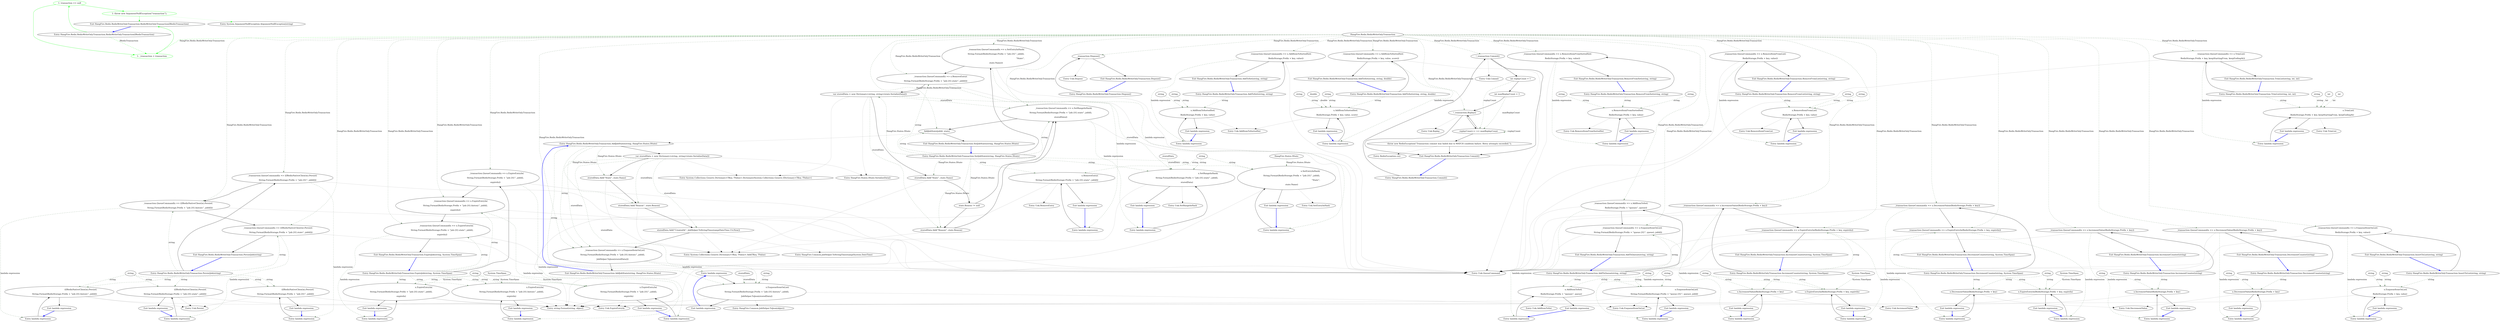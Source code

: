 digraph  {
d1 [cluster="HangFire.Redis.RedisWriteOnlyTransaction.RedisWriteOnlyTransaction(IRedisTransaction)", color=green, community=0, label="1: transaction == null", span="31-31"];
d0 [cluster="HangFire.Redis.RedisWriteOnlyTransaction.RedisWriteOnlyTransaction(IRedisTransaction)", label="Entry HangFire.Redis.RedisWriteOnlyTransaction.RedisWriteOnlyTransaction(IRedisTransaction)", span="29-29"];
d2 [cluster="HangFire.Redis.RedisWriteOnlyTransaction.RedisWriteOnlyTransaction(IRedisTransaction)", color=green, community=0, label="1: throw new ArgumentNullException(''transaction'');", span="31-31"];
d3 [cluster="HangFire.Redis.RedisWriteOnlyTransaction.RedisWriteOnlyTransaction(IRedisTransaction)", color=green, community=0, label="1: _transaction = transaction", span="33-33"];
d176 [label="HangFire.Redis.RedisWriteOnlyTransaction", span=""];
d4 [cluster="HangFire.Redis.RedisWriteOnlyTransaction.RedisWriteOnlyTransaction(IRedisTransaction)", label="Exit HangFire.Redis.RedisWriteOnlyTransaction.RedisWriteOnlyTransaction(IRedisTransaction)", span="29-29"];
d5 [cluster="System.ArgumentNullException.ArgumentNullException(string)", label="Entry System.ArgumentNullException.ArgumentNullException(string)", span="0-0"];
d7 [cluster="HangFire.Redis.RedisWriteOnlyTransaction.Dispose()", label="_transaction.Dispose()", span="38-38"];
d11 [cluster="HangFire.Redis.RedisWriteOnlyTransaction.Commit()", label="!_transaction.Commit()", span="43-43"];
d14 [cluster="HangFire.Redis.RedisWriteOnlyTransaction.Commit()", label="!_transaction.Replay()", span="52-52"];
d22 [cluster="HangFire.Redis.RedisWriteOnlyTransaction.ExpireJob(string, System.TimeSpan)", label="_transaction.QueueCommand(x => x.ExpireEntryIn(\r\n                String.Format(RedisStorage.Prefix + ''job:{0}'', jobId),\r\n                expireIn))", span="64-66"];
d23 [cluster="HangFire.Redis.RedisWriteOnlyTransaction.ExpireJob(string, System.TimeSpan)", label="_transaction.QueueCommand(x => x.ExpireEntryIn(\r\n                String.Format(RedisStorage.Prefix + ''job:{0}:history'', jobId),\r\n                expireIn))", span="68-70"];
d24 [cluster="HangFire.Redis.RedisWriteOnlyTransaction.ExpireJob(string, System.TimeSpan)", label="_transaction.QueueCommand(x => x.ExpireEntryIn(\r\n                String.Format(RedisStorage.Prefix + ''job:{0}:state'', jobId),\r\n                expireIn))", span="72-74"];
d39 [cluster="HangFire.Redis.RedisWriteOnlyTransaction.PersistJob(string)", label="_transaction.QueueCommand(x => ((IRedisNativeClient)x).Persist(\r\n                String.Format(RedisStorage.Prefix + ''job:{0}'', jobId)))", span="79-80"];
d40 [cluster="HangFire.Redis.RedisWriteOnlyTransaction.PersistJob(string)", label="_transaction.QueueCommand(x => ((IRedisNativeClient)x).Persist(\r\n                String.Format(RedisStorage.Prefix + ''job:{0}:history'', jobId)))", span="81-82"];
d41 [cluster="HangFire.Redis.RedisWriteOnlyTransaction.PersistJob(string)", label="_transaction.QueueCommand(x => ((IRedisNativeClient)x).Persist(\r\n                String.Format(RedisStorage.Prefix + ''job:{0}:state'', jobId)))", span="83-84"];
d54 [cluster="HangFire.Redis.RedisWriteOnlyTransaction.SetJobState(string, HangFire.States.IState)", label="_transaction.QueueCommand(x => x.SetEntryInHash(\r\n                String.Format(RedisStorage.Prefix + ''job:{0}'', jobId),\r\n                ''State'',\r\n                state.Name))", span="89-92"];
d55 [cluster="HangFire.Redis.RedisWriteOnlyTransaction.SetJobState(string, HangFire.States.IState)", label="_transaction.QueueCommand(x => x.RemoveEntry(\r\n                String.Format(RedisStorage.Prefix + ''job:{0}:state'', jobId)))", span="94-95"];
d60 [cluster="HangFire.Redis.RedisWriteOnlyTransaction.SetJobState(string, HangFire.States.IState)", label="_transaction.QueueCommand(x => x.SetRangeInHash(\r\n                String.Format(RedisStorage.Prefix + ''job:{0}:state'', jobId),\r\n                storedData))", span="105-107"];
d61 [cluster="HangFire.Redis.RedisWriteOnlyTransaction.SetJobState(string, HangFire.States.IState)", label="AddJobState(jobId, state)", span="109-109"];
d83 [cluster="HangFire.Redis.RedisWriteOnlyTransaction.AddJobState(string, HangFire.States.IState)", label="_transaction.QueueCommand(x => x.EnqueueItemOnList(\r\n                String.Format(RedisStorage.Prefix + ''job:{0}:history'', jobId),\r\n                JobHelper.ToJson(storedData)))", span="119-121"];
d92 [cluster="HangFire.Redis.RedisWriteOnlyTransaction.AddToQueue(string, string)", label="_transaction.QueueCommand(x => x.AddItemToSet(\r\n                RedisStorage.Prefix + ''queues'', queue))", span="126-127"];
d93 [cluster="HangFire.Redis.RedisWriteOnlyTransaction.AddToQueue(string, string)", label="_transaction.QueueCommand(x => x.EnqueueItemOnList(\r\n                String.Format(RedisStorage.Prefix + ''queue:{0}'', queue), jobId))", span="129-130"];
d103 [cluster="HangFire.Redis.RedisWriteOnlyTransaction.IncrementCounter(string)", label="_transaction.QueueCommand(x => x.IncrementValue(RedisStorage.Prefix + key))", span="135-135"];
d110 [cluster="HangFire.Redis.RedisWriteOnlyTransaction.IncrementCounter(string, System.TimeSpan)", label="_transaction.QueueCommand(x => x.IncrementValue(RedisStorage.Prefix + key))", span="140-140"];
d111 [cluster="HangFire.Redis.RedisWriteOnlyTransaction.IncrementCounter(string, System.TimeSpan)", label="_transaction.QueueCommand(x => x.ExpireEntryIn(RedisStorage.Prefix + key, expireIn))", span="141-141"];
d120 [cluster="HangFire.Redis.RedisWriteOnlyTransaction.DecrementCounter(string)", label="_transaction.QueueCommand(x => x.DecrementValue(RedisStorage.Prefix + key))", span="146-146"];
d127 [cluster="HangFire.Redis.RedisWriteOnlyTransaction.DecrementCounter(string, System.TimeSpan)", label="_transaction.QueueCommand(x => x.DecrementValue(RedisStorage.Prefix + key))", span="151-151"];
d128 [cluster="HangFire.Redis.RedisWriteOnlyTransaction.DecrementCounter(string, System.TimeSpan)", label="_transaction.QueueCommand(x => x.ExpireEntryIn(RedisStorage.Prefix + key, expireIn))", span="152-152"];
d137 [cluster="HangFire.Redis.RedisWriteOnlyTransaction.AddToSet(string, string)", label="_transaction.QueueCommand(x => x.AddItemToSortedSet(\r\n                RedisStorage.Prefix + key, value))", span="157-158"];
d144 [cluster="HangFire.Redis.RedisWriteOnlyTransaction.AddToSet(string, string, double)", label="_transaction.QueueCommand(x => x.AddItemToSortedSet(\r\n                RedisStorage.Prefix + key, value, score))", span="163-164"];
d150 [cluster="HangFire.Redis.RedisWriteOnlyTransaction.RemoveFromSet(string, string)", label="_transaction.QueueCommand(x => x.RemoveItemFromSortedSet(\r\n                RedisStorage.Prefix + key, value))", span="169-170"];
d157 [cluster="HangFire.Redis.RedisWriteOnlyTransaction.InsertToList(string, string)", label="_transaction.QueueCommand(x => x.EnqueueItemOnList(\r\n                RedisStorage.Prefix + key, value))", span="175-176"];
d163 [cluster="HangFire.Redis.RedisWriteOnlyTransaction.RemoveFromList(string, string)", label="_transaction.QueueCommand(x => x.RemoveItemFromList(\r\n                RedisStorage.Prefix + key, value))", span="181-182"];
d170 [cluster="HangFire.Redis.RedisWriteOnlyTransaction.TrimList(string, int, int)", label="_transaction.QueueCommand(x => x.TrimList(\r\n                RedisStorage.Prefix + key, keepStartingFrom, keepEndingAt))", span="188-189"];
d6 [cluster="HangFire.Redis.RedisWriteOnlyTransaction.Dispose()", label="Entry HangFire.Redis.RedisWriteOnlyTransaction.Dispose()", span="36-36"];
d8 [cluster="HangFire.Redis.RedisWriteOnlyTransaction.Dispose()", label="Exit HangFire.Redis.RedisWriteOnlyTransaction.Dispose()", span="36-36"];
d9 [cluster="Unk.Dispose", label="Entry Unk.Dispose", span=""];
d10 [cluster="HangFire.Redis.RedisWriteOnlyTransaction.Commit()", label="Entry HangFire.Redis.RedisWriteOnlyTransaction.Commit()", span="41-41"];
d12 [cluster="HangFire.Redis.RedisWriteOnlyTransaction.Commit()", label="int replayCount = 1", span="49-49"];
d17 [cluster="HangFire.Redis.RedisWriteOnlyTransaction.Commit()", label="Exit HangFire.Redis.RedisWriteOnlyTransaction.Commit()", span="41-41"];
d18 [cluster="Unk.Commit", label="Entry Unk.Commit", span=""];
d13 [cluster="HangFire.Redis.RedisWriteOnlyTransaction.Commit()", label="int maxReplayCount = 3", span="50-50"];
d15 [cluster="HangFire.Redis.RedisWriteOnlyTransaction.Commit()", label="replayCount++ >= maxReplayCount", span="54-54"];
d19 [cluster="Unk.Replay", label="Entry Unk.Replay", span=""];
d21 [cluster="HangFire.Redis.RedisWriteOnlyTransaction.ExpireJob(string, System.TimeSpan)", label="Entry HangFire.Redis.RedisWriteOnlyTransaction.ExpireJob(string, System.TimeSpan)", span="62-62"];
d26 [cluster="Unk.QueueCommand", label="Entry Unk.QueueCommand", span=""];
d27 [cluster="lambda expression", label="Entry lambda expression", span="64-66"];
d32 [cluster="lambda expression", label="Entry lambda expression", span="68-70"];
d25 [cluster="HangFire.Redis.RedisWriteOnlyTransaction.ExpireJob(string, System.TimeSpan)", label="Exit HangFire.Redis.RedisWriteOnlyTransaction.ExpireJob(string, System.TimeSpan)", span="62-62"];
d35 [cluster="lambda expression", label="Entry lambda expression", span="72-74"];
d38 [cluster="HangFire.Redis.RedisWriteOnlyTransaction.PersistJob(string)", label="Entry HangFire.Redis.RedisWriteOnlyTransaction.PersistJob(string)", span="77-77"];
d43 [cluster="lambda expression", label="Entry lambda expression", span="79-80"];
d47 [cluster="lambda expression", label="Entry lambda expression", span="81-82"];
d42 [cluster="HangFire.Redis.RedisWriteOnlyTransaction.PersistJob(string)", label="Exit HangFire.Redis.RedisWriteOnlyTransaction.PersistJob(string)", span="77-77"];
d50 [cluster="lambda expression", label="Entry lambda expression", span="83-84"];
d53 [cluster="HangFire.Redis.RedisWriteOnlyTransaction.SetJobState(string, HangFire.States.IState)", label="Entry HangFire.Redis.RedisWriteOnlyTransaction.SetJobState(string, HangFire.States.IState)", span="87-87"];
d67 [cluster="lambda expression", label="Entry lambda expression", span="89-92"];
d56 [cluster="HangFire.Redis.RedisWriteOnlyTransaction.SetJobState(string, HangFire.States.IState)", label="var storedData = new Dictionary<string, string>(state.SerializeData())", span="97-97"];
d71 [cluster="lambda expression", label="Entry lambda expression", span="94-95"];
d58 [cluster="HangFire.Redis.RedisWriteOnlyTransaction.SetJobState(string, HangFire.States.IState)", label="state.Reason != null", span="100-100"];
d59 [cluster="HangFire.Redis.RedisWriteOnlyTransaction.SetJobState(string, HangFire.States.IState)", label="storedData.Add(''Reason'', state.Reason)", span="102-102"];
d75 [cluster="lambda expression", label="Entry lambda expression", span="105-107"];
d62 [cluster="HangFire.Redis.RedisWriteOnlyTransaction.SetJobState(string, HangFire.States.IState)", label="Exit HangFire.Redis.RedisWriteOnlyTransaction.SetJobState(string, HangFire.States.IState)", span="87-87"];
d66 [cluster="HangFire.Redis.RedisWriteOnlyTransaction.AddJobState(string, HangFire.States.IState)", label="Entry HangFire.Redis.RedisWriteOnlyTransaction.AddJobState(string, HangFire.States.IState)", span="112-112"];
d79 [cluster="HangFire.Redis.RedisWriteOnlyTransaction.AddJobState(string, HangFire.States.IState)", label="var storedData = new Dictionary<string, string>(state.SerializeData())", span="114-114"];
d82 [cluster="HangFire.Redis.RedisWriteOnlyTransaction.AddJobState(string, HangFire.States.IState)", label="storedData.Add(''CreatedAt'', JobHelper.ToStringTimestamp(DateTime.UtcNow))", span="117-117"];
d84 [cluster="HangFire.Redis.RedisWriteOnlyTransaction.AddJobState(string, HangFire.States.IState)", label="Exit HangFire.Redis.RedisWriteOnlyTransaction.AddJobState(string, HangFire.States.IState)", span="112-112"];
d86 [cluster="lambda expression", label="Entry lambda expression", span="119-121"];
d91 [cluster="HangFire.Redis.RedisWriteOnlyTransaction.AddToQueue(string, string)", label="Entry HangFire.Redis.RedisWriteOnlyTransaction.AddToQueue(string, string)", span="124-124"];
d95 [cluster="lambda expression", label="Entry lambda expression", span="126-127"];
d94 [cluster="HangFire.Redis.RedisWriteOnlyTransaction.AddToQueue(string, string)", label="Exit HangFire.Redis.RedisWriteOnlyTransaction.AddToQueue(string, string)", span="124-124"];
d99 [cluster="lambda expression", label="Entry lambda expression", span="129-130"];
d102 [cluster="HangFire.Redis.RedisWriteOnlyTransaction.IncrementCounter(string)", label="Entry HangFire.Redis.RedisWriteOnlyTransaction.IncrementCounter(string)", span="133-133"];
d104 [cluster="HangFire.Redis.RedisWriteOnlyTransaction.IncrementCounter(string)", label="Exit HangFire.Redis.RedisWriteOnlyTransaction.IncrementCounter(string)", span="133-133"];
d105 [cluster="lambda expression", label="Entry lambda expression", span="135-135"];
d109 [cluster="HangFire.Redis.RedisWriteOnlyTransaction.IncrementCounter(string, System.TimeSpan)", label="Entry HangFire.Redis.RedisWriteOnlyTransaction.IncrementCounter(string, System.TimeSpan)", span="138-138"];
d113 [cluster="lambda expression", label="Entry lambda expression", span="140-140"];
d112 [cluster="HangFire.Redis.RedisWriteOnlyTransaction.IncrementCounter(string, System.TimeSpan)", label="Exit HangFire.Redis.RedisWriteOnlyTransaction.IncrementCounter(string, System.TimeSpan)", span="138-138"];
d116 [cluster="lambda expression", label="Entry lambda expression", span="141-141"];
d119 [cluster="HangFire.Redis.RedisWriteOnlyTransaction.DecrementCounter(string)", label="Entry HangFire.Redis.RedisWriteOnlyTransaction.DecrementCounter(string)", span="144-144"];
d121 [cluster="HangFire.Redis.RedisWriteOnlyTransaction.DecrementCounter(string)", label="Exit HangFire.Redis.RedisWriteOnlyTransaction.DecrementCounter(string)", span="144-144"];
d122 [cluster="lambda expression", label="Entry lambda expression", span="146-146"];
d126 [cluster="HangFire.Redis.RedisWriteOnlyTransaction.DecrementCounter(string, System.TimeSpan)", label="Entry HangFire.Redis.RedisWriteOnlyTransaction.DecrementCounter(string, System.TimeSpan)", span="149-149"];
d130 [cluster="lambda expression", label="Entry lambda expression", span="151-151"];
d129 [cluster="HangFire.Redis.RedisWriteOnlyTransaction.DecrementCounter(string, System.TimeSpan)", label="Exit HangFire.Redis.RedisWriteOnlyTransaction.DecrementCounter(string, System.TimeSpan)", span="149-149"];
d133 [cluster="lambda expression", label="Entry lambda expression", span="152-152"];
d136 [cluster="HangFire.Redis.RedisWriteOnlyTransaction.AddToSet(string, string)", label="Entry HangFire.Redis.RedisWriteOnlyTransaction.AddToSet(string, string)", span="155-155"];
d138 [cluster="HangFire.Redis.RedisWriteOnlyTransaction.AddToSet(string, string)", label="Exit HangFire.Redis.RedisWriteOnlyTransaction.AddToSet(string, string)", span="155-155"];
d139 [cluster="lambda expression", label="Entry lambda expression", span="157-158"];
d143 [cluster="HangFire.Redis.RedisWriteOnlyTransaction.AddToSet(string, string, double)", label="Entry HangFire.Redis.RedisWriteOnlyTransaction.AddToSet(string, string, double)", span="161-161"];
d145 [cluster="HangFire.Redis.RedisWriteOnlyTransaction.AddToSet(string, string, double)", label="Exit HangFire.Redis.RedisWriteOnlyTransaction.AddToSet(string, string, double)", span="161-161"];
d146 [cluster="lambda expression", label="Entry lambda expression", span="163-164"];
d149 [cluster="HangFire.Redis.RedisWriteOnlyTransaction.RemoveFromSet(string, string)", label="Entry HangFire.Redis.RedisWriteOnlyTransaction.RemoveFromSet(string, string)", span="167-167"];
d151 [cluster="HangFire.Redis.RedisWriteOnlyTransaction.RemoveFromSet(string, string)", label="Exit HangFire.Redis.RedisWriteOnlyTransaction.RemoveFromSet(string, string)", span="167-167"];
d152 [cluster="lambda expression", label="Entry lambda expression", span="169-170"];
d156 [cluster="HangFire.Redis.RedisWriteOnlyTransaction.InsertToList(string, string)", label="Entry HangFire.Redis.RedisWriteOnlyTransaction.InsertToList(string, string)", span="173-173"];
d158 [cluster="HangFire.Redis.RedisWriteOnlyTransaction.InsertToList(string, string)", label="Exit HangFire.Redis.RedisWriteOnlyTransaction.InsertToList(string, string)", span="173-173"];
d159 [cluster="lambda expression", label="Entry lambda expression", span="175-176"];
d162 [cluster="HangFire.Redis.RedisWriteOnlyTransaction.RemoveFromList(string, string)", label="Entry HangFire.Redis.RedisWriteOnlyTransaction.RemoveFromList(string, string)", span="179-179"];
d164 [cluster="HangFire.Redis.RedisWriteOnlyTransaction.RemoveFromList(string, string)", label="Exit HangFire.Redis.RedisWriteOnlyTransaction.RemoveFromList(string, string)", span="179-179"];
d165 [cluster="lambda expression", label="Entry lambda expression", span="181-182"];
d169 [cluster="HangFire.Redis.RedisWriteOnlyTransaction.TrimList(string, int, int)", label="Entry HangFire.Redis.RedisWriteOnlyTransaction.TrimList(string, int, int)", span="185-185"];
d171 [cluster="HangFire.Redis.RedisWriteOnlyTransaction.TrimList(string, int, int)", label="Exit HangFire.Redis.RedisWriteOnlyTransaction.TrimList(string, int, int)", span="185-185"];
d172 [cluster="lambda expression", label="Entry lambda expression", span="188-189"];
d16 [cluster="HangFire.Redis.RedisWriteOnlyTransaction.Commit()", label="throw new RedisException(''Transaction commit was failed due to WATCH condition failure. Retry attempts exceeded.'');", span="56-56"];
d28 [cluster="lambda expression", label="x.ExpireEntryIn(\r\n                String.Format(RedisStorage.Prefix + ''job:{0}'', jobId),\r\n                expireIn)", span="64-66"];
d33 [cluster="lambda expression", label="x.ExpireEntryIn(\r\n                String.Format(RedisStorage.Prefix + ''job:{0}:history'', jobId),\r\n                expireIn)", span="68-70"];
d36 [cluster="lambda expression", label="x.ExpireEntryIn(\r\n                String.Format(RedisStorage.Prefix + ''job:{0}:state'', jobId),\r\n                expireIn)", span="72-74"];
d29 [cluster="lambda expression", label="Exit lambda expression", span="64-66"];
d34 [cluster="lambda expression", label="Exit lambda expression", span="68-70"];
d37 [cluster="lambda expression", label="Exit lambda expression", span="72-74"];
d44 [cluster="lambda expression", label="((IRedisNativeClient)x).Persist(\r\n                String.Format(RedisStorage.Prefix + ''job:{0}'', jobId))", span="79-80"];
d48 [cluster="lambda expression", label="((IRedisNativeClient)x).Persist(\r\n                String.Format(RedisStorage.Prefix + ''job:{0}:history'', jobId))", span="81-82"];
d51 [cluster="lambda expression", label="((IRedisNativeClient)x).Persist(\r\n                String.Format(RedisStorage.Prefix + ''job:{0}:state'', jobId))", span="83-84"];
d45 [cluster="lambda expression", label="Exit lambda expression", span="79-80"];
d49 [cluster="lambda expression", label="Exit lambda expression", span="81-82"];
d52 [cluster="lambda expression", label="Exit lambda expression", span="83-84"];
d68 [cluster="lambda expression", label="x.SetEntryInHash(\r\n                String.Format(RedisStorage.Prefix + ''job:{0}'', jobId),\r\n                ''State'',\r\n                state.Name)", span="89-92"];
d72 [cluster="lambda expression", label="x.RemoveEntry(\r\n                String.Format(RedisStorage.Prefix + ''job:{0}:state'', jobId))", span="94-95"];
d57 [cluster="HangFire.Redis.RedisWriteOnlyTransaction.SetJobState(string, HangFire.States.IState)", label="storedData.Add(''State'', state.Name)", span="98-98"];
d76 [cluster="lambda expression", label="x.SetRangeInHash(\r\n                String.Format(RedisStorage.Prefix + ''job:{0}:state'', jobId),\r\n                storedData)", span="105-107"];
d69 [cluster="lambda expression", label="Exit lambda expression", span="89-92"];
d63 [cluster="System.Collections.Generic.Dictionary<TKey, TValue>.Dictionary(System.Collections.Generic.IDictionary<TKey, TValue>)", label="Entry System.Collections.Generic.Dictionary<TKey, TValue>.Dictionary(System.Collections.Generic.IDictionary<TKey, TValue>)", span="0-0"];
d64 [cluster="HangFire.States.IState.SerializeData()", label="Entry HangFire.States.IState.SerializeData()", span="27-27"];
d73 [cluster="lambda expression", label="Exit lambda expression", span="94-95"];
d65 [cluster="System.Collections.Generic.Dictionary<TKey, TValue>.Add(TKey, TValue)", label="Entry System.Collections.Generic.Dictionary<TKey, TValue>.Add(TKey, TValue)", span="0-0"];
d77 [cluster="lambda expression", label="Exit lambda expression", span="105-107"];
d80 [cluster="HangFire.Redis.RedisWriteOnlyTransaction.AddJobState(string, HangFire.States.IState)", label="storedData.Add(''State'', state.Name)", span="115-115"];
d81 [cluster="HangFire.Redis.RedisWriteOnlyTransaction.AddJobState(string, HangFire.States.IState)", label="storedData.Add(''Reason'', state.Reason)", span="116-116"];
d87 [cluster="lambda expression", label="x.EnqueueItemOnList(\r\n                String.Format(RedisStorage.Prefix + ''job:{0}:history'', jobId),\r\n                JobHelper.ToJson(storedData))", span="119-121"];
d85 [cluster="HangFire.Common.JobHelper.ToStringTimestamp(System.DateTime)", label="Entry HangFire.Common.JobHelper.ToStringTimestamp(System.DateTime)", span="50-50"];
d88 [cluster="lambda expression", label="Exit lambda expression", span="119-121"];
d96 [cluster="lambda expression", label="x.AddItemToSet(\r\n                RedisStorage.Prefix + ''queues'', queue)", span="126-127"];
d100 [cluster="lambda expression", label="x.EnqueueItemOnList(\r\n                String.Format(RedisStorage.Prefix + ''queue:{0}'', queue), jobId)", span="129-130"];
d97 [cluster="lambda expression", label="Exit lambda expression", span="126-127"];
d101 [cluster="lambda expression", label="Exit lambda expression", span="129-130"];
d106 [cluster="lambda expression", label="x.IncrementValue(RedisStorage.Prefix + key)", span="135-135"];
d107 [cluster="lambda expression", label="Exit lambda expression", span="135-135"];
d114 [cluster="lambda expression", label="x.IncrementValue(RedisStorage.Prefix + key)", span="140-140"];
d117 [cluster="lambda expression", label="x.ExpireEntryIn(RedisStorage.Prefix + key, expireIn)", span="141-141"];
d115 [cluster="lambda expression", label="Exit lambda expression", span="140-140"];
d118 [cluster="lambda expression", label="Exit lambda expression", span="141-141"];
d123 [cluster="lambda expression", label="x.DecrementValue(RedisStorage.Prefix + key)", span="146-146"];
d124 [cluster="lambda expression", label="Exit lambda expression", span="146-146"];
d131 [cluster="lambda expression", label="x.DecrementValue(RedisStorage.Prefix + key)", span="151-151"];
d134 [cluster="lambda expression", label="x.ExpireEntryIn(RedisStorage.Prefix + key, expireIn)", span="152-152"];
d132 [cluster="lambda expression", label="Exit lambda expression", span="151-151"];
d135 [cluster="lambda expression", label="Exit lambda expression", span="152-152"];
d140 [cluster="lambda expression", label="x.AddItemToSortedSet(\r\n                RedisStorage.Prefix + key, value)", span="157-158"];
d141 [cluster="lambda expression", label="Exit lambda expression", span="157-158"];
d147 [cluster="lambda expression", label="x.AddItemToSortedSet(\r\n                RedisStorage.Prefix + key, value, score)", span="163-164"];
d148 [cluster="lambda expression", label="Exit lambda expression", span="163-164"];
d153 [cluster="lambda expression", label="x.RemoveItemFromSortedSet(\r\n                RedisStorage.Prefix + key, value)", span="169-170"];
d154 [cluster="lambda expression", label="Exit lambda expression", span="169-170"];
d160 [cluster="lambda expression", label="x.EnqueueItemOnList(\r\n                RedisStorage.Prefix + key, value)", span="175-176"];
d161 [cluster="lambda expression", label="Exit lambda expression", span="175-176"];
d166 [cluster="lambda expression", label="x.RemoveItemFromList(\r\n                RedisStorage.Prefix + key, value)", span="181-182"];
d167 [cluster="lambda expression", label="Exit lambda expression", span="181-182"];
d173 [cluster="lambda expression", label="x.TrimList(\r\n                RedisStorage.Prefix + key, keepStartingFrom, keepEndingAt)", span="188-189"];
d174 [cluster="lambda expression", label="Exit lambda expression", span="188-189"];
d20 [cluster="RedisException.cstr", label="Entry RedisException.cstr", span=""];
d177 [label=string, span=""];
d178 [label="System.TimeSpan", span=""];
d30 [cluster="string.Format(string, object)", label="Entry string.Format(string, object)", span="0-0"];
d31 [cluster="Unk.ExpireEntryIn", label="Entry Unk.ExpireEntryIn", span=""];
d179 [label=string, span=""];
d46 [cluster="Unk.Persist", label="Entry Unk.Persist", span=""];
d180 [label=string, span=""];
d181 [label="HangFire.States.IState", span=""];
d70 [cluster="Unk.SetEntryInHash", label="Entry Unk.SetEntryInHash", span=""];
d74 [cluster="Unk.RemoveEntry", label="Entry Unk.RemoveEntry", span=""];
d182 [label=storedData, span=""];
d78 [cluster="Unk.SetRangeInHash", label="Entry Unk.SetRangeInHash", span=""];
d183 [label=string, span=""];
d184 [label=storedData, span=""];
d89 [cluster="HangFire.Common.JobHelper.ToJson(object)", label="Entry HangFire.Common.JobHelper.ToJson(object)", span="23-23"];
d90 [cluster="Unk.EnqueueItemOnList", label="Entry Unk.EnqueueItemOnList", span=""];
d185 [label=string, span=""];
d98 [cluster="Unk.AddItemToSet", label="Entry Unk.AddItemToSet", span=""];
d186 [label=string, span=""];
d187 [label=string, span=""];
d108 [cluster="Unk.IncrementValue", label="Entry Unk.IncrementValue", span=""];
d188 [label=string, span=""];
d189 [label="System.TimeSpan", span=""];
d190 [label=string, span=""];
d125 [cluster="Unk.DecrementValue", label="Entry Unk.DecrementValue", span=""];
d191 [label=string, span=""];
d192 [label="System.TimeSpan", span=""];
d193 [label=string, span=""];
d194 [label=string, span=""];
d142 [cluster="Unk.AddItemToSortedSet", label="Entry Unk.AddItemToSortedSet", span=""];
d195 [label=string, span=""];
d196 [label=string, span=""];
d197 [label=double, span=""];
d198 [label=string, span=""];
d199 [label=string, span=""];
d155 [cluster="Unk.RemoveItemFromSortedSet", label="Entry Unk.RemoveItemFromSortedSet", span=""];
d200 [label=string, span=""];
d201 [label=string, span=""];
d202 [label=string, span=""];
d203 [label=string, span=""];
d168 [cluster="Unk.RemoveItemFromList", label="Entry Unk.RemoveItemFromList", span=""];
d204 [label=string, span=""];
d205 [label=int, span=""];
d206 [label=int, span=""];
d175 [cluster="Unk.TrimList", label="Entry Unk.TrimList", span=""];
d1 -> d2  [color=green, key=0, style=solid];
d1 -> d3  [color=green, key=0, style=solid];
d0 -> d1  [color=green, key=0, style=solid];
d0 -> d3  [color=green, key=1, label=IRedisTransaction, style=dashed];
d2 -> d4  [color=green, key=0, style=solid];
d2 -> d5  [color=green, key=2, style=dotted];
d3 -> d4  [color=green, key=0, style=solid];
d176 -> d3  [color=green, key=1, label="HangFire.Redis.RedisWriteOnlyTransaction", style=dashed];
d176 -> d7  [color=darkseagreen4, key=1, label="HangFire.Redis.RedisWriteOnlyTransaction", style=dashed];
d176 -> d11  [color=darkseagreen4, key=1, label="HangFire.Redis.RedisWriteOnlyTransaction", style=dashed];
d176 -> d14  [color=darkseagreen4, key=1, label="HangFire.Redis.RedisWriteOnlyTransaction", style=dashed];
d176 -> d22  [color=darkseagreen4, key=1, label="HangFire.Redis.RedisWriteOnlyTransaction", style=dashed];
d176 -> d23  [color=darkseagreen4, key=1, label="HangFire.Redis.RedisWriteOnlyTransaction", style=dashed];
d176 -> d24  [color=darkseagreen4, key=1, label="HangFire.Redis.RedisWriteOnlyTransaction", style=dashed];
d176 -> d39  [color=darkseagreen4, key=1, label="HangFire.Redis.RedisWriteOnlyTransaction", style=dashed];
d176 -> d40  [color=darkseagreen4, key=1, label="HangFire.Redis.RedisWriteOnlyTransaction", style=dashed];
d176 -> d41  [color=darkseagreen4, key=1, label="HangFire.Redis.RedisWriteOnlyTransaction", style=dashed];
d176 -> d54  [color=darkseagreen4, key=1, label="HangFire.Redis.RedisWriteOnlyTransaction", style=dashed];
d176 -> d55  [color=darkseagreen4, key=1, label="HangFire.Redis.RedisWriteOnlyTransaction", style=dashed];
d176 -> d60  [color=darkseagreen4, key=1, label="HangFire.Redis.RedisWriteOnlyTransaction", style=dashed];
d176 -> d61  [color=darkseagreen4, key=1, label="HangFire.Redis.RedisWriteOnlyTransaction", style=dashed];
d176 -> d83  [color=darkseagreen4, key=1, label="HangFire.Redis.RedisWriteOnlyTransaction", style=dashed];
d176 -> d92  [color=darkseagreen4, key=1, label="HangFire.Redis.RedisWriteOnlyTransaction", style=dashed];
d176 -> d93  [color=darkseagreen4, key=1, label="HangFire.Redis.RedisWriteOnlyTransaction", style=dashed];
d176 -> d103  [color=darkseagreen4, key=1, label="HangFire.Redis.RedisWriteOnlyTransaction", style=dashed];
d176 -> d110  [color=darkseagreen4, key=1, label="HangFire.Redis.RedisWriteOnlyTransaction", style=dashed];
d176 -> d111  [color=darkseagreen4, key=1, label="HangFire.Redis.RedisWriteOnlyTransaction", style=dashed];
d176 -> d120  [color=darkseagreen4, key=1, label="HangFire.Redis.RedisWriteOnlyTransaction", style=dashed];
d176 -> d127  [color=darkseagreen4, key=1, label="HangFire.Redis.RedisWriteOnlyTransaction", style=dashed];
d176 -> d128  [color=darkseagreen4, key=1, label="HangFire.Redis.RedisWriteOnlyTransaction", style=dashed];
d176 -> d137  [color=darkseagreen4, key=1, label="HangFire.Redis.RedisWriteOnlyTransaction", style=dashed];
d176 -> d144  [color=darkseagreen4, key=1, label="HangFire.Redis.RedisWriteOnlyTransaction", style=dashed];
d176 -> d150  [color=darkseagreen4, key=1, label="HangFire.Redis.RedisWriteOnlyTransaction", style=dashed];
d176 -> d157  [color=darkseagreen4, key=1, label="HangFire.Redis.RedisWriteOnlyTransaction", style=dashed];
d176 -> d163  [color=darkseagreen4, key=1, label="HangFire.Redis.RedisWriteOnlyTransaction", style=dashed];
d176 -> d170  [color=darkseagreen4, key=1, label="HangFire.Redis.RedisWriteOnlyTransaction", style=dashed];
d4 -> d0  [color=blue, key=0, style=bold];
d7 -> d8  [key=0, style=solid];
d7 -> d9  [key=2, style=dotted];
d11 -> d12  [key=0, style=solid];
d11 -> d17  [key=0, style=solid];
d11 -> d18  [key=2, style=dotted];
d14 -> d15  [key=0, style=solid];
d14 -> d17  [key=0, style=solid];
d14 -> d19  [key=2, style=dotted];
d22 -> d23  [key=0, style=solid];
d22 -> d26  [key=2, style=dotted];
d22 -> d27  [color=darkseagreen4, key=1, label="lambda expression", style=dashed];
d23 -> d24  [key=0, style=solid];
d23 -> d26  [key=2, style=dotted];
d23 -> d32  [color=darkseagreen4, key=1, label="lambda expression", style=dashed];
d24 -> d25  [key=0, style=solid];
d24 -> d26  [key=2, style=dotted];
d24 -> d35  [color=darkseagreen4, key=1, label="lambda expression", style=dashed];
d39 -> d40  [key=0, style=solid];
d39 -> d26  [key=2, style=dotted];
d39 -> d43  [color=darkseagreen4, key=1, label="lambda expression", style=dashed];
d40 -> d41  [key=0, style=solid];
d40 -> d26  [key=2, style=dotted];
d40 -> d47  [color=darkseagreen4, key=1, label="lambda expression", style=dashed];
d41 -> d42  [key=0, style=solid];
d41 -> d26  [key=2, style=dotted];
d41 -> d50  [color=darkseagreen4, key=1, label="lambda expression", style=dashed];
d54 -> d55  [key=0, style=solid];
d54 -> d26  [key=2, style=dotted];
d54 -> d67  [color=darkseagreen4, key=1, label="lambda expression", style=dashed];
d55 -> d56  [key=0, style=solid];
d55 -> d26  [key=2, style=dotted];
d55 -> d71  [color=darkseagreen4, key=1, label="lambda expression", style=dashed];
d60 -> d61  [key=0, style=solid];
d60 -> d26  [key=2, style=dotted];
d60 -> d75  [color=darkseagreen4, key=1, label="lambda expression", style=dashed];
d61 -> d62  [key=0, style=solid];
d61 -> d66  [key=2, style=dotted];
d83 -> d84  [key=0, style=solid];
d83 -> d26  [key=2, style=dotted];
d83 -> d86  [color=darkseagreen4, key=1, label="lambda expression", style=dashed];
d92 -> d93  [key=0, style=solid];
d92 -> d26  [key=2, style=dotted];
d92 -> d95  [color=darkseagreen4, key=1, label="lambda expression", style=dashed];
d93 -> d94  [key=0, style=solid];
d93 -> d26  [key=2, style=dotted];
d93 -> d99  [color=darkseagreen4, key=1, label="lambda expression", style=dashed];
d103 -> d104  [key=0, style=solid];
d103 -> d26  [key=2, style=dotted];
d103 -> d105  [color=darkseagreen4, key=1, label="lambda expression", style=dashed];
d110 -> d111  [key=0, style=solid];
d110 -> d26  [key=2, style=dotted];
d110 -> d113  [color=darkseagreen4, key=1, label="lambda expression", style=dashed];
d111 -> d112  [key=0, style=solid];
d111 -> d26  [key=2, style=dotted];
d111 -> d116  [color=darkseagreen4, key=1, label="lambda expression", style=dashed];
d120 -> d121  [key=0, style=solid];
d120 -> d26  [key=2, style=dotted];
d120 -> d122  [color=darkseagreen4, key=1, label="lambda expression", style=dashed];
d127 -> d128  [key=0, style=solid];
d127 -> d26  [key=2, style=dotted];
d127 -> d130  [color=darkseagreen4, key=1, label="lambda expression", style=dashed];
d128 -> d129  [key=0, style=solid];
d128 -> d26  [key=2, style=dotted];
d128 -> d133  [color=darkseagreen4, key=1, label="lambda expression", style=dashed];
d137 -> d138  [key=0, style=solid];
d137 -> d26  [key=2, style=dotted];
d137 -> d139  [color=darkseagreen4, key=1, label="lambda expression", style=dashed];
d144 -> d145  [key=0, style=solid];
d144 -> d26  [key=2, style=dotted];
d144 -> d146  [color=darkseagreen4, key=1, label="lambda expression", style=dashed];
d150 -> d151  [key=0, style=solid];
d150 -> d26  [key=2, style=dotted];
d150 -> d152  [color=darkseagreen4, key=1, label="lambda expression", style=dashed];
d157 -> d158  [key=0, style=solid];
d157 -> d26  [key=2, style=dotted];
d157 -> d159  [color=darkseagreen4, key=1, label="lambda expression", style=dashed];
d163 -> d164  [key=0, style=solid];
d163 -> d26  [key=2, style=dotted];
d163 -> d165  [color=darkseagreen4, key=1, label="lambda expression", style=dashed];
d170 -> d171  [key=0, style=solid];
d170 -> d26  [key=2, style=dotted];
d170 -> d172  [color=darkseagreen4, key=1, label="lambda expression", style=dashed];
d6 -> d7  [key=0, style=solid];
d8 -> d6  [color=blue, key=0, style=bold];
d10 -> d11  [key=0, style=solid];
d12 -> d13  [key=0, style=solid];
d12 -> d15  [color=darkseagreen4, key=1, label=replayCount, style=dashed];
d17 -> d10  [color=blue, key=0, style=bold];
d13 -> d14  [key=0, style=solid];
d13 -> d15  [color=darkseagreen4, key=1, label=maxReplayCount, style=dashed];
d15 -> d14  [key=0, style=solid];
d15 -> d15  [color=darkseagreen4, key=1, label=replayCount, style=dashed];
d15 -> d16  [key=0, style=solid];
d21 -> d22  [key=0, style=solid];
d21 -> d23  [color=darkseagreen4, key=1, label=string, style=dashed];
d21 -> d24  [color=darkseagreen4, key=1, label=string, style=dashed];
d21 -> d28  [color=darkseagreen4, key=1, label=string, style=dashed];
d21 -> d33  [color=darkseagreen4, key=1, label=string, style=dashed];
d21 -> d36  [color=darkseagreen4, key=1, label=string, style=dashed];
d27 -> d28  [key=0, style=solid];
d32 -> d33  [key=0, style=solid];
d25 -> d21  [color=blue, key=0, style=bold];
d35 -> d36  [key=0, style=solid];
d38 -> d39  [key=0, style=solid];
d38 -> d40  [color=darkseagreen4, key=1, label=string, style=dashed];
d38 -> d41  [color=darkseagreen4, key=1, label=string, style=dashed];
d38 -> d44  [color=darkseagreen4, key=1, label=string, style=dashed];
d38 -> d48  [color=darkseagreen4, key=1, label=string, style=dashed];
d38 -> d51  [color=darkseagreen4, key=1, label=string, style=dashed];
d43 -> d44  [key=0, style=solid];
d47 -> d48  [key=0, style=solid];
d42 -> d38  [color=blue, key=0, style=bold];
d50 -> d51  [key=0, style=solid];
d53 -> d54  [key=0, style=solid];
d53 -> d55  [color=darkseagreen4, key=1, label=string, style=dashed];
d53 -> d60  [color=darkseagreen4, key=1, label=string, style=dashed];
d53 -> d61  [color=darkseagreen4, key=1, label=string, style=dashed];
d53 -> d68  [color=darkseagreen4, key=1, label=string, style=dashed];
d53 -> d72  [color=darkseagreen4, key=1, label=string, style=dashed];
d53 -> d56  [color=darkseagreen4, key=1, label="HangFire.States.IState", style=dashed];
d53 -> d57  [color=darkseagreen4, key=1, label="HangFire.States.IState", style=dashed];
d53 -> d58  [color=darkseagreen4, key=1, label="HangFire.States.IState", style=dashed];
d53 -> d59  [color=darkseagreen4, key=1, label="HangFire.States.IState", style=dashed];
d53 -> d76  [color=darkseagreen4, key=1, label=string, style=dashed];
d67 -> d68  [key=0, style=solid];
d56 -> d60  [color=darkseagreen4, key=1, label=storedData, style=dashed];
d56 -> d57  [key=0, style=solid];
d56 -> d63  [key=2, style=dotted];
d56 -> d64  [key=2, style=dotted];
d56 -> d59  [color=darkseagreen4, key=1, label=storedData, style=dashed];
d56 -> d76  [color=darkseagreen4, key=1, label=storedData, style=dashed];
d71 -> d72  [key=0, style=solid];
d58 -> d60  [key=0, style=solid];
d58 -> d59  [key=0, style=solid];
d59 -> d60  [key=0, style=solid];
d59 -> d65  [key=2, style=dotted];
d75 -> d76  [key=0, style=solid];
d62 -> d53  [color=blue, key=0, style=bold];
d66 -> d83  [color=darkseagreen4, key=1, label=string, style=dashed];
d66 -> d79  [key=0, style=solid];
d66 -> d80  [color=darkseagreen4, key=1, label="HangFire.States.IState", style=dashed];
d66 -> d81  [color=darkseagreen4, key=1, label="HangFire.States.IState", style=dashed];
d66 -> d87  [color=darkseagreen4, key=1, label=string, style=dashed];
d79 -> d83  [color=darkseagreen4, key=1, label=storedData, style=dashed];
d79 -> d80  [key=0, style=solid];
d79 -> d63  [key=2, style=dotted];
d79 -> d64  [key=2, style=dotted];
d79 -> d81  [color=darkseagreen4, key=1, label=storedData, style=dashed];
d79 -> d82  [color=darkseagreen4, key=1, label=storedData, style=dashed];
d79 -> d87  [color=darkseagreen4, key=1, label=storedData, style=dashed];
d82 -> d83  [key=0, style=solid];
d82 -> d85  [key=2, style=dotted];
d82 -> d65  [key=2, style=dotted];
d84 -> d66  [color=blue, key=0, style=bold];
d86 -> d87  [key=0, style=solid];
d91 -> d92  [key=0, style=solid];
d91 -> d93  [color=darkseagreen4, key=1, label=string, style=dashed];
d91 -> d96  [color=darkseagreen4, key=1, label=string, style=dashed];
d91 -> d100  [color=darkseagreen4, key=1, label=string, style=dashed];
d95 -> d96  [key=0, style=solid];
d94 -> d91  [color=blue, key=0, style=bold];
d99 -> d100  [key=0, style=solid];
d102 -> d103  [key=0, style=solid];
d102 -> d106  [color=darkseagreen4, key=1, label=string, style=dashed];
d104 -> d102  [color=blue, key=0, style=bold];
d105 -> d106  [key=0, style=solid];
d109 -> d110  [key=0, style=solid];
d109 -> d111  [color=darkseagreen4, key=1, label=string, style=dashed];
d109 -> d114  [color=darkseagreen4, key=1, label=string, style=dashed];
d109 -> d117  [color=darkseagreen4, key=1, label=string, style=dashed];
d113 -> d114  [key=0, style=solid];
d112 -> d109  [color=blue, key=0, style=bold];
d116 -> d117  [key=0, style=solid];
d119 -> d120  [key=0, style=solid];
d119 -> d123  [color=darkseagreen4, key=1, label=string, style=dashed];
d121 -> d119  [color=blue, key=0, style=bold];
d122 -> d123  [key=0, style=solid];
d126 -> d127  [key=0, style=solid];
d126 -> d128  [color=darkseagreen4, key=1, label=string, style=dashed];
d126 -> d131  [color=darkseagreen4, key=1, label=string, style=dashed];
d126 -> d134  [color=darkseagreen4, key=1, label=string, style=dashed];
d130 -> d131  [key=0, style=solid];
d129 -> d126  [color=blue, key=0, style=bold];
d133 -> d134  [key=0, style=solid];
d136 -> d137  [key=0, style=solid];
d136 -> d140  [color=darkseagreen4, key=1, label=string, style=dashed];
d138 -> d136  [color=blue, key=0, style=bold];
d139 -> d140  [key=0, style=solid];
d143 -> d144  [key=0, style=solid];
d143 -> d147  [color=darkseagreen4, key=1, label=string, style=dashed];
d145 -> d143  [color=blue, key=0, style=bold];
d146 -> d147  [key=0, style=solid];
d149 -> d150  [key=0, style=solid];
d149 -> d153  [color=darkseagreen4, key=1, label=string, style=dashed];
d151 -> d149  [color=blue, key=0, style=bold];
d152 -> d153  [key=0, style=solid];
d156 -> d157  [key=0, style=solid];
d156 -> d160  [color=darkseagreen4, key=1, label=string, style=dashed];
d158 -> d156  [color=blue, key=0, style=bold];
d159 -> d160  [key=0, style=solid];
d162 -> d163  [key=0, style=solid];
d162 -> d166  [color=darkseagreen4, key=1, label=string, style=dashed];
d164 -> d162  [color=blue, key=0, style=bold];
d165 -> d166  [key=0, style=solid];
d169 -> d170  [key=0, style=solid];
d169 -> d173  [color=darkseagreen4, key=1, label=string, style=dashed];
d171 -> d169  [color=blue, key=0, style=bold];
d172 -> d173  [key=0, style=solid];
d16 -> d17  [key=0, style=solid];
d16 -> d20  [key=2, style=dotted];
d28 -> d29  [key=0, style=solid];
d28 -> d30  [key=2, style=dotted];
d28 -> d31  [key=2, style=dotted];
d33 -> d34  [key=0, style=solid];
d33 -> d30  [key=2, style=dotted];
d33 -> d31  [key=2, style=dotted];
d36 -> d37  [key=0, style=solid];
d36 -> d30  [key=2, style=dotted];
d36 -> d31  [key=2, style=dotted];
d29 -> d27  [color=blue, key=0, style=bold];
d34 -> d32  [color=blue, key=0, style=bold];
d37 -> d35  [color=blue, key=0, style=bold];
d44 -> d45  [key=0, style=solid];
d44 -> d30  [key=2, style=dotted];
d44 -> d46  [key=2, style=dotted];
d48 -> d49  [key=0, style=solid];
d48 -> d30  [key=2, style=dotted];
d48 -> d46  [key=2, style=dotted];
d51 -> d52  [key=0, style=solid];
d51 -> d30  [key=2, style=dotted];
d51 -> d46  [key=2, style=dotted];
d45 -> d43  [color=blue, key=0, style=bold];
d49 -> d47  [color=blue, key=0, style=bold];
d52 -> d50  [color=blue, key=0, style=bold];
d68 -> d69  [key=0, style=solid];
d68 -> d30  [key=2, style=dotted];
d68 -> d70  [key=2, style=dotted];
d72 -> d73  [key=0, style=solid];
d72 -> d30  [key=2, style=dotted];
d72 -> d74  [key=2, style=dotted];
d57 -> d58  [key=0, style=solid];
d57 -> d65  [key=2, style=dotted];
d76 -> d77  [key=0, style=solid];
d76 -> d30  [key=2, style=dotted];
d76 -> d78  [key=2, style=dotted];
d69 -> d67  [color=blue, key=0, style=bold];
d73 -> d71  [color=blue, key=0, style=bold];
d77 -> d75  [color=blue, key=0, style=bold];
d80 -> d65  [key=2, style=dotted];
d80 -> d81  [key=0, style=solid];
d81 -> d82  [key=0, style=solid];
d81 -> d65  [key=2, style=dotted];
d87 -> d88  [key=0, style=solid];
d87 -> d30  [key=2, style=dotted];
d87 -> d89  [key=2, style=dotted];
d87 -> d90  [key=2, style=dotted];
d88 -> d86  [color=blue, key=0, style=bold];
d96 -> d97  [key=0, style=solid];
d96 -> d98  [key=2, style=dotted];
d100 -> d101  [key=0, style=solid];
d100 -> d30  [key=2, style=dotted];
d100 -> d90  [key=2, style=dotted];
d97 -> d95  [color=blue, key=0, style=bold];
d101 -> d99  [color=blue, key=0, style=bold];
d106 -> d107  [key=0, style=solid];
d106 -> d108  [key=2, style=dotted];
d107 -> d105  [color=blue, key=0, style=bold];
d114 -> d115  [key=0, style=solid];
d114 -> d108  [key=2, style=dotted];
d117 -> d118  [key=0, style=solid];
d117 -> d31  [key=2, style=dotted];
d115 -> d113  [color=blue, key=0, style=bold];
d118 -> d116  [color=blue, key=0, style=bold];
d123 -> d124  [key=0, style=solid];
d123 -> d125  [key=2, style=dotted];
d124 -> d122  [color=blue, key=0, style=bold];
d131 -> d132  [key=0, style=solid];
d131 -> d125  [key=2, style=dotted];
d134 -> d135  [key=0, style=solid];
d134 -> d31  [key=2, style=dotted];
d132 -> d130  [color=blue, key=0, style=bold];
d135 -> d133  [color=blue, key=0, style=bold];
d140 -> d141  [key=0, style=solid];
d140 -> d142  [key=2, style=dotted];
d141 -> d139  [color=blue, key=0, style=bold];
d147 -> d148  [key=0, style=solid];
d147 -> d142  [key=2, style=dotted];
d148 -> d146  [color=blue, key=0, style=bold];
d153 -> d154  [key=0, style=solid];
d153 -> d155  [key=2, style=dotted];
d154 -> d152  [color=blue, key=0, style=bold];
d160 -> d161  [key=0, style=solid];
d160 -> d90  [key=2, style=dotted];
d161 -> d159  [color=blue, key=0, style=bold];
d166 -> d167  [key=0, style=solid];
d166 -> d168  [key=2, style=dotted];
d167 -> d165  [color=blue, key=0, style=bold];
d173 -> d174  [key=0, style=solid];
d173 -> d175  [key=2, style=dotted];
d174 -> d172  [color=blue, key=0, style=bold];
d177 -> d28  [color=darkseagreen4, key=1, label=string, style=dashed];
d177 -> d33  [color=darkseagreen4, key=1, label=string, style=dashed];
d177 -> d36  [color=darkseagreen4, key=1, label=string, style=dashed];
d178 -> d28  [color=darkseagreen4, key=1, label="System.TimeSpan", style=dashed];
d178 -> d33  [color=darkseagreen4, key=1, label="System.TimeSpan", style=dashed];
d178 -> d36  [color=darkseagreen4, key=1, label="System.TimeSpan", style=dashed];
d179 -> d44  [color=darkseagreen4, key=1, label=string, style=dashed];
d179 -> d48  [color=darkseagreen4, key=1, label=string, style=dashed];
d179 -> d51  [color=darkseagreen4, key=1, label=string, style=dashed];
d180 -> d68  [color=darkseagreen4, key=1, label=string, style=dashed];
d180 -> d72  [color=darkseagreen4, key=1, label=string, style=dashed];
d180 -> d76  [color=darkseagreen4, key=1, label=string, style=dashed];
d181 -> d68  [color=darkseagreen4, key=1, label="HangFire.States.IState", style=dashed];
d182 -> d76  [color=darkseagreen4, key=1, label=storedData, style=dashed];
d183 -> d87  [color=darkseagreen4, key=1, label=string, style=dashed];
d184 -> d87  [color=darkseagreen4, key=1, label=storedData, style=dashed];
d185 -> d96  [color=darkseagreen4, key=1, label=string, style=dashed];
d185 -> d100  [color=darkseagreen4, key=1, label=string, style=dashed];
d186 -> d100  [color=darkseagreen4, key=1, label=string, style=dashed];
d187 -> d106  [color=darkseagreen4, key=1, label=string, style=dashed];
d188 -> d114  [color=darkseagreen4, key=1, label=string, style=dashed];
d188 -> d117  [color=darkseagreen4, key=1, label=string, style=dashed];
d189 -> d117  [color=darkseagreen4, key=1, label="System.TimeSpan", style=dashed];
d190 -> d123  [color=darkseagreen4, key=1, label=string, style=dashed];
d191 -> d131  [color=darkseagreen4, key=1, label=string, style=dashed];
d191 -> d134  [color=darkseagreen4, key=1, label=string, style=dashed];
d192 -> d134  [color=darkseagreen4, key=1, label="System.TimeSpan", style=dashed];
d193 -> d140  [color=darkseagreen4, key=1, label=string, style=dashed];
d194 -> d140  [color=darkseagreen4, key=1, label=string, style=dashed];
d195 -> d147  [color=darkseagreen4, key=1, label=string, style=dashed];
d196 -> d147  [color=darkseagreen4, key=1, label=string, style=dashed];
d197 -> d147  [color=darkseagreen4, key=1, label=double, style=dashed];
d198 -> d153  [color=darkseagreen4, key=1, label=string, style=dashed];
d199 -> d153  [color=darkseagreen4, key=1, label=string, style=dashed];
d200 -> d160  [color=darkseagreen4, key=1, label=string, style=dashed];
d201 -> d160  [color=darkseagreen4, key=1, label=string, style=dashed];
d202 -> d166  [color=darkseagreen4, key=1, label=string, style=dashed];
d203 -> d166  [color=darkseagreen4, key=1, label=string, style=dashed];
d204 -> d173  [color=darkseagreen4, key=1, label=string, style=dashed];
d205 -> d173  [color=darkseagreen4, key=1, label=int, style=dashed];
d206 -> d173  [color=darkseagreen4, key=1, label=int, style=dashed];
}
